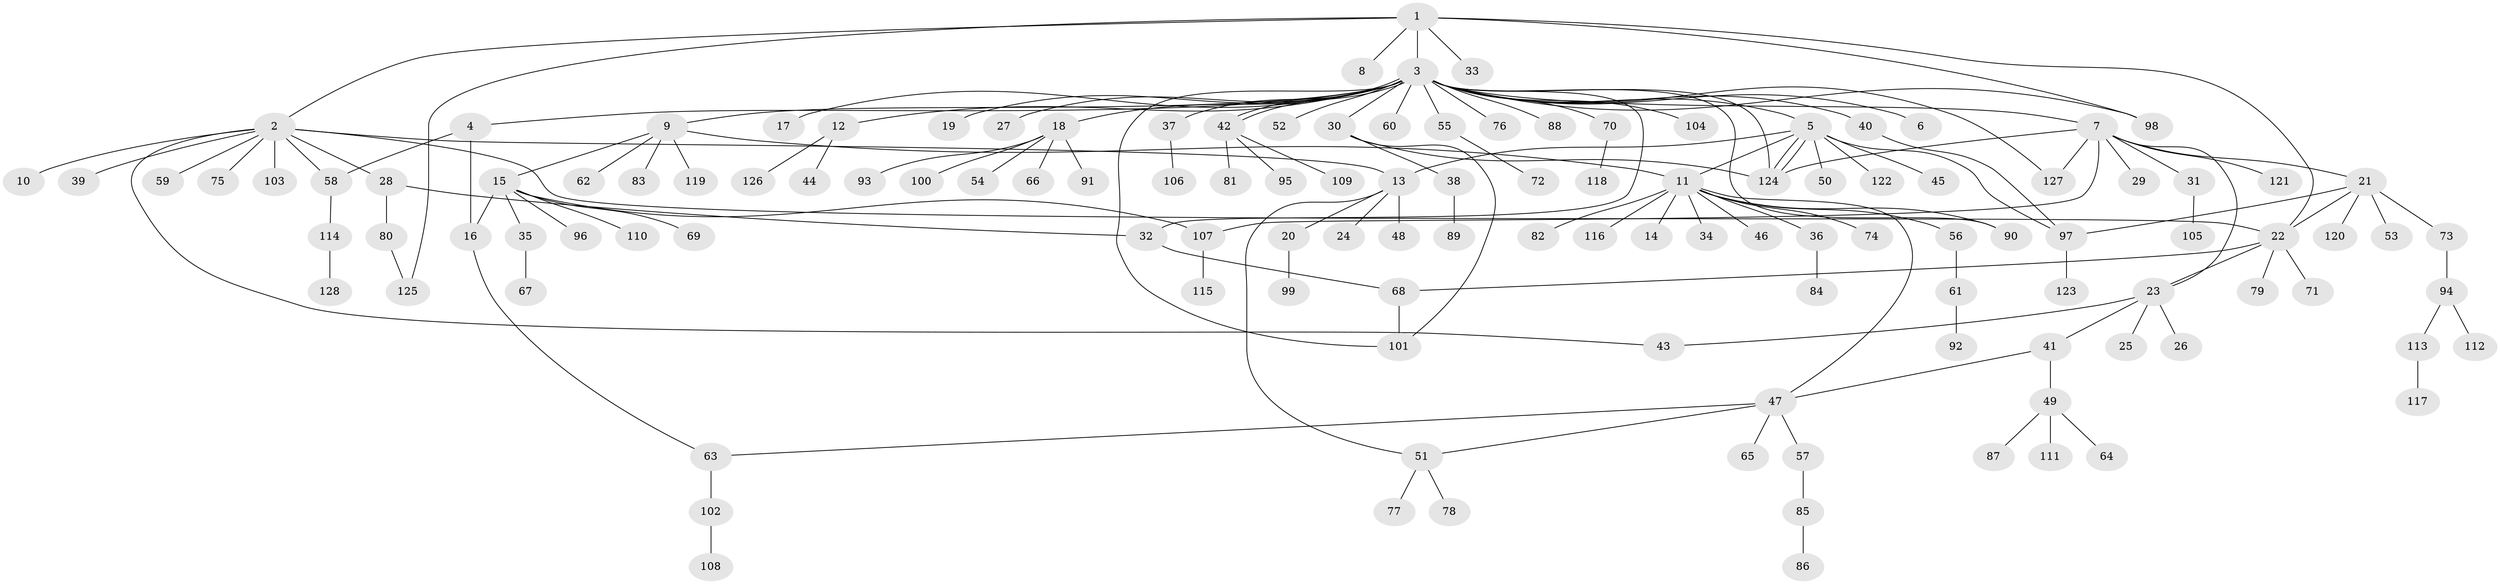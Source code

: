 // coarse degree distribution, {6: 0.020618556701030927, 10: 0.010309278350515464, 28: 0.010309278350515464, 3: 0.07216494845360824, 13: 0.010309278350515464, 8: 0.020618556701030927, 1: 0.6494845360824743, 5: 0.030927835051546393, 12: 0.010309278350515464, 2: 0.09278350515463918, 7: 0.010309278350515464, 4: 0.05154639175257732, 11: 0.010309278350515464}
// Generated by graph-tools (version 1.1) at 2025/23/03/03/25 07:23:49]
// undirected, 128 vertices, 154 edges
graph export_dot {
graph [start="1"]
  node [color=gray90,style=filled];
  1;
  2;
  3;
  4;
  5;
  6;
  7;
  8;
  9;
  10;
  11;
  12;
  13;
  14;
  15;
  16;
  17;
  18;
  19;
  20;
  21;
  22;
  23;
  24;
  25;
  26;
  27;
  28;
  29;
  30;
  31;
  32;
  33;
  34;
  35;
  36;
  37;
  38;
  39;
  40;
  41;
  42;
  43;
  44;
  45;
  46;
  47;
  48;
  49;
  50;
  51;
  52;
  53;
  54;
  55;
  56;
  57;
  58;
  59;
  60;
  61;
  62;
  63;
  64;
  65;
  66;
  67;
  68;
  69;
  70;
  71;
  72;
  73;
  74;
  75;
  76;
  77;
  78;
  79;
  80;
  81;
  82;
  83;
  84;
  85;
  86;
  87;
  88;
  89;
  90;
  91;
  92;
  93;
  94;
  95;
  96;
  97;
  98;
  99;
  100;
  101;
  102;
  103;
  104;
  105;
  106;
  107;
  108;
  109;
  110;
  111;
  112;
  113;
  114;
  115;
  116;
  117;
  118;
  119;
  120;
  121;
  122;
  123;
  124;
  125;
  126;
  127;
  128;
  1 -- 2;
  1 -- 3;
  1 -- 8;
  1 -- 22;
  1 -- 33;
  1 -- 98;
  1 -- 125;
  2 -- 10;
  2 -- 13;
  2 -- 22;
  2 -- 28;
  2 -- 39;
  2 -- 43;
  2 -- 58;
  2 -- 59;
  2 -- 75;
  2 -- 103;
  3 -- 4;
  3 -- 5;
  3 -- 6;
  3 -- 7;
  3 -- 9;
  3 -- 12;
  3 -- 17;
  3 -- 18;
  3 -- 19;
  3 -- 27;
  3 -- 30;
  3 -- 32;
  3 -- 37;
  3 -- 40;
  3 -- 42;
  3 -- 42;
  3 -- 52;
  3 -- 55;
  3 -- 60;
  3 -- 70;
  3 -- 76;
  3 -- 88;
  3 -- 90;
  3 -- 98;
  3 -- 101;
  3 -- 104;
  3 -- 124;
  3 -- 127;
  4 -- 16;
  4 -- 58;
  5 -- 11;
  5 -- 13;
  5 -- 45;
  5 -- 50;
  5 -- 97;
  5 -- 122;
  5 -- 124;
  5 -- 124;
  7 -- 21;
  7 -- 23;
  7 -- 29;
  7 -- 31;
  7 -- 107;
  7 -- 121;
  7 -- 124;
  7 -- 127;
  9 -- 11;
  9 -- 15;
  9 -- 62;
  9 -- 83;
  9 -- 119;
  11 -- 14;
  11 -- 34;
  11 -- 36;
  11 -- 46;
  11 -- 47;
  11 -- 56;
  11 -- 74;
  11 -- 82;
  11 -- 90;
  11 -- 116;
  12 -- 44;
  12 -- 126;
  13 -- 20;
  13 -- 24;
  13 -- 48;
  13 -- 51;
  15 -- 16;
  15 -- 35;
  15 -- 69;
  15 -- 96;
  15 -- 107;
  15 -- 110;
  16 -- 63;
  18 -- 54;
  18 -- 66;
  18 -- 91;
  18 -- 93;
  18 -- 100;
  20 -- 99;
  21 -- 22;
  21 -- 53;
  21 -- 73;
  21 -- 97;
  21 -- 120;
  22 -- 23;
  22 -- 68;
  22 -- 71;
  22 -- 79;
  23 -- 25;
  23 -- 26;
  23 -- 41;
  23 -- 43;
  28 -- 32;
  28 -- 80;
  30 -- 38;
  30 -- 101;
  30 -- 124;
  31 -- 105;
  32 -- 68;
  35 -- 67;
  36 -- 84;
  37 -- 106;
  38 -- 89;
  40 -- 97;
  41 -- 47;
  41 -- 49;
  42 -- 81;
  42 -- 95;
  42 -- 109;
  47 -- 51;
  47 -- 57;
  47 -- 63;
  47 -- 65;
  49 -- 64;
  49 -- 87;
  49 -- 111;
  51 -- 77;
  51 -- 78;
  55 -- 72;
  56 -- 61;
  57 -- 85;
  58 -- 114;
  61 -- 92;
  63 -- 102;
  68 -- 101;
  70 -- 118;
  73 -- 94;
  80 -- 125;
  85 -- 86;
  94 -- 112;
  94 -- 113;
  97 -- 123;
  102 -- 108;
  107 -- 115;
  113 -- 117;
  114 -- 128;
}
